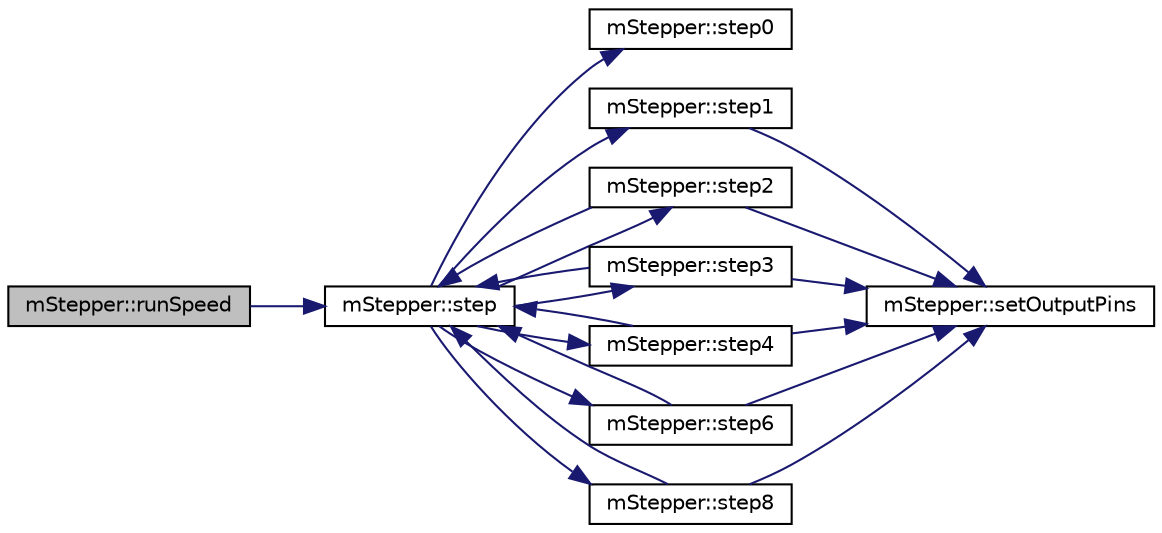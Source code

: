 digraph "mStepper::runSpeed"
{
 // LATEX_PDF_SIZE
  edge [fontname="Helvetica",fontsize="10",labelfontname="Helvetica",labelfontsize="10"];
  node [fontname="Helvetica",fontsize="10",shape=record];
  rankdir="LR";
  Node1 [label="mStepper::runSpeed",height=0.2,width=0.4,color="black", fillcolor="grey75", style="filled", fontcolor="black",tooltip=" "];
  Node1 -> Node2 [color="midnightblue",fontsize="10",style="solid",fontname="Helvetica"];
  Node2 [label="mStepper::step",height=0.2,width=0.4,color="black", fillcolor="white", style="filled",URL="$classm_stepper.html#a461bc889477ed986bdecdcb7212db77b",tooltip=" "];
  Node2 -> Node3 [color="midnightblue",fontsize="10",style="solid",fontname="Helvetica"];
  Node3 [label="mStepper::step0",height=0.2,width=0.4,color="black", fillcolor="white", style="filled",URL="$classm_stepper.html#a59e2902c7c4844c1ae4e556d50e3c8fc",tooltip=" "];
  Node2 -> Node4 [color="midnightblue",fontsize="10",style="solid",fontname="Helvetica"];
  Node4 [label="mStepper::step1",height=0.2,width=0.4,color="black", fillcolor="white", style="filled",URL="$classm_stepper.html#a4c36b496365b02292bbc48ccb76df8ee",tooltip=" "];
  Node4 -> Node5 [color="midnightblue",fontsize="10",style="solid",fontname="Helvetica"];
  Node5 [label="mStepper::setOutputPins",height=0.2,width=0.4,color="black", fillcolor="white", style="filled",URL="$classm_stepper.html#a349102a618cba377f8e9b5c6550baead",tooltip=" "];
  Node2 -> Node6 [color="midnightblue",fontsize="10",style="solid",fontname="Helvetica"];
  Node6 [label="mStepper::step2",height=0.2,width=0.4,color="black", fillcolor="white", style="filled",URL="$classm_stepper.html#aacde8d8de5b23388da9434c8a20da2a2",tooltip=" "];
  Node6 -> Node5 [color="midnightblue",fontsize="10",style="solid",fontname="Helvetica"];
  Node6 -> Node2 [color="midnightblue",fontsize="10",style="solid",fontname="Helvetica"];
  Node2 -> Node7 [color="midnightblue",fontsize="10",style="solid",fontname="Helvetica"];
  Node7 [label="mStepper::step3",height=0.2,width=0.4,color="black", fillcolor="white", style="filled",URL="$classm_stepper.html#aeb61a1d0104a56e602b405b22bcdd908",tooltip=" "];
  Node7 -> Node5 [color="midnightblue",fontsize="10",style="solid",fontname="Helvetica"];
  Node7 -> Node2 [color="midnightblue",fontsize="10",style="solid",fontname="Helvetica"];
  Node2 -> Node8 [color="midnightblue",fontsize="10",style="solid",fontname="Helvetica"];
  Node8 [label="mStepper::step4",height=0.2,width=0.4,color="black", fillcolor="white", style="filled",URL="$classm_stepper.html#aab6c731a40ee8a2d4b8d0eb00b950720",tooltip=" "];
  Node8 -> Node5 [color="midnightblue",fontsize="10",style="solid",fontname="Helvetica"];
  Node8 -> Node2 [color="midnightblue",fontsize="10",style="solid",fontname="Helvetica"];
  Node2 -> Node9 [color="midnightblue",fontsize="10",style="solid",fontname="Helvetica"];
  Node9 [label="mStepper::step6",height=0.2,width=0.4,color="black", fillcolor="white", style="filled",URL="$classm_stepper.html#a4dbe4ea3dd2fd2fcc369c7de8ffa2547",tooltip=" "];
  Node9 -> Node5 [color="midnightblue",fontsize="10",style="solid",fontname="Helvetica"];
  Node9 -> Node2 [color="midnightblue",fontsize="10",style="solid",fontname="Helvetica"];
  Node2 -> Node10 [color="midnightblue",fontsize="10",style="solid",fontname="Helvetica"];
  Node10 [label="mStepper::step8",height=0.2,width=0.4,color="black", fillcolor="white", style="filled",URL="$classm_stepper.html#a4f29ded0620097e5b0eda94d2103dfd9",tooltip=" "];
  Node10 -> Node5 [color="midnightblue",fontsize="10",style="solid",fontname="Helvetica"];
  Node10 -> Node2 [color="midnightblue",fontsize="10",style="solid",fontname="Helvetica"];
}

